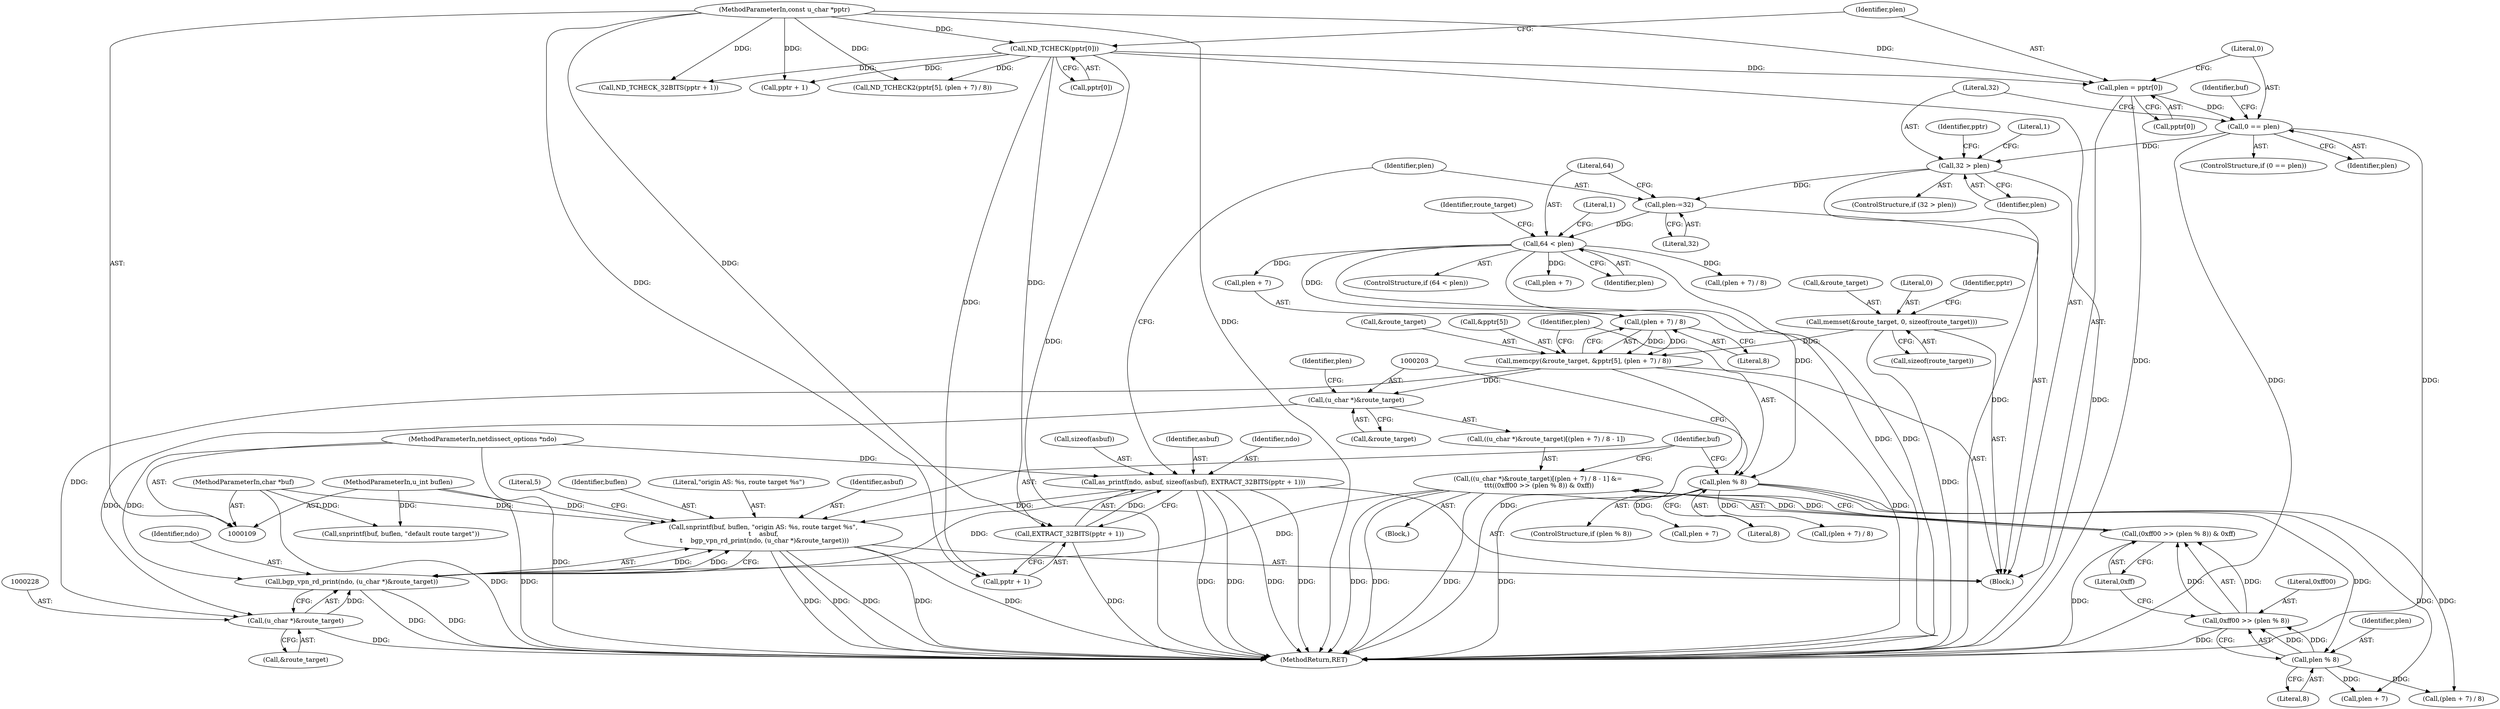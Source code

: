 digraph "0_tcpdump_bd4e697ebd6c8457efa8f28f6831fc929b88a014@API" {
"1000220" [label="(Call,snprintf(buf, buflen, \"origin AS: %s, route target %s\",\n\t    asbuf,\n \t    bgp_vpn_rd_print(ndo, (u_char *)&route_target)))"];
"1000112" [label="(MethodParameterIn,char *buf)"];
"1000113" [label="(MethodParameterIn,u_int buflen)"];
"1000149" [label="(Call,as_printf(ndo, asbuf, sizeof(asbuf), EXTRACT_32BITS(pptr + 1)))"];
"1000110" [label="(MethodParameterIn,netdissect_options *ndo)"];
"1000154" [label="(Call,EXTRACT_32BITS(pptr + 1))"];
"1000111" [label="(MethodParameterIn,const u_char *pptr)"];
"1000118" [label="(Call,ND_TCHECK(pptr[0]))"];
"1000225" [label="(Call,bgp_vpn_rd_print(ndo, (u_char *)&route_target))"];
"1000227" [label="(Call,(u_char *)&route_target)"];
"1000183" [label="(Call,memcpy(&route_target, &pptr[5], (plen + 7) / 8))"];
"1000168" [label="(Call,memset(&route_target, 0, sizeof(route_target)))"];
"1000190" [label="(Call,(plen + 7) / 8)"];
"1000162" [label="(Call,64 < plen)"];
"1000158" [label="(Call,plen-=32)"];
"1000139" [label="(Call,32 > plen)"];
"1000128" [label="(Call,0 == plen)"];
"1000122" [label="(Call,plen = pptr[0])"];
"1000202" [label="(Call,(u_char *)&route_target)"];
"1000200" [label="(Call,((u_char *)&route_target)[(plen + 7) / 8 - 1] &=\n \t\t\t((0xff00 >> (plen % 8)) & 0xff))"];
"1000213" [label="(Call,(0xff00 >> (plen % 8)) & 0xff)"];
"1000214" [label="(Call,0xff00 >> (plen % 8))"];
"1000216" [label="(Call,plen % 8)"];
"1000196" [label="(Call,plen % 8)"];
"1000114" [label="(Block,)"];
"1000124" [label="(Call,pptr[0])"];
"1000184" [label="(Call,&route_target)"];
"1000171" [label="(Literal,0)"];
"1000127" [label="(ControlStructure,if (0 == plen))"];
"1000222" [label="(Identifier,buflen)"];
"1000191" [label="(Call,plen + 7)"];
"1000141" [label="(Identifier,plen)"];
"1000186" [label="(Call,&pptr[5])"];
"1000199" [label="(Block,)"];
"1000202" [label="(Call,(u_char *)&route_target)"];
"1000214" [label="(Call,0xff00 >> (plen % 8))"];
"1000151" [label="(Identifier,asbuf)"];
"1000130" [label="(Identifier,plen)"];
"1000176" [label="(Identifier,pptr)"];
"1000150" [label="(Identifier,ndo)"];
"1000172" [label="(Call,sizeof(route_target))"];
"1000229" [label="(Call,&route_target)"];
"1000209" [label="(Identifier,plen)"];
"1000122" [label="(Call,plen = pptr[0])"];
"1000145" [label="(Call,ND_TCHECK_32BITS(pptr + 1))"];
"1000167" [label="(Literal,1)"];
"1000215" [label="(Literal,0xff00)"];
"1000196" [label="(Call,plen % 8)"];
"1000234" [label="(Call,(plen + 7) / 8)"];
"1000168" [label="(Call,memset(&route_target, 0, sizeof(route_target)))"];
"1000144" [label="(Literal,1)"];
"1000195" [label="(ControlStructure,if (plen % 8))"];
"1000194" [label="(Literal,8)"];
"1000198" [label="(Literal,8)"];
"1000161" [label="(ControlStructure,if (64 < plen))"];
"1000155" [label="(Call,pptr + 1)"];
"1000164" [label="(Identifier,plen)"];
"1000197" [label="(Identifier,plen)"];
"1000213" [label="(Call,(0xff00 >> (plen % 8)) & 0xff)"];
"1000159" [label="(Identifier,plen)"];
"1000204" [label="(Call,&route_target)"];
"1000119" [label="(Call,pptr[0])"];
"1000219" [label="(Literal,0xff)"];
"1000162" [label="(Call,64 < plen)"];
"1000226" [label="(Identifier,ndo)"];
"1000154" [label="(Call,EXTRACT_32BITS(pptr + 1))"];
"1000152" [label="(Call,sizeof(asbuf))"];
"1000146" [label="(Call,pptr + 1)"];
"1000160" [label="(Literal,32)"];
"1000208" [label="(Call,plen + 7)"];
"1000224" [label="(Identifier,asbuf)"];
"1000112" [label="(MethodParameterIn,char *buf)"];
"1000129" [label="(Literal,0)"];
"1000218" [label="(Literal,8)"];
"1000225" [label="(Call,bgp_vpn_rd_print(ndo, (u_char *)&route_target))"];
"1000149" [label="(Call,as_printf(ndo, asbuf, sizeof(asbuf), EXTRACT_32BITS(pptr + 1)))"];
"1000233" [label="(Literal,5)"];
"1000183" [label="(Call,memcpy(&route_target, &pptr[5], (plen + 7) / 8))"];
"1000207" [label="(Call,(plen + 7) / 8)"];
"1000110" [label="(MethodParameterIn,netdissect_options *ndo)"];
"1000190" [label="(Call,(plen + 7) / 8)"];
"1000169" [label="(Call,&route_target)"];
"1000158" [label="(Call,plen-=32)"];
"1000235" [label="(Call,plen + 7)"];
"1000221" [label="(Identifier,buf)"];
"1000123" [label="(Identifier,plen)"];
"1000147" [label="(Identifier,pptr)"];
"1000220" [label="(Call,snprintf(buf, buflen, \"origin AS: %s, route target %s\",\n\t    asbuf,\n \t    bgp_vpn_rd_print(ndo, (u_char *)&route_target)))"];
"1000139" [label="(Call,32 > plen)"];
"1000132" [label="(Call,snprintf(buf, buflen, \"default route target\"))"];
"1000113" [label="(MethodParameterIn,u_int buflen)"];
"1000200" [label="(Call,((u_char *)&route_target)[(plen + 7) / 8 - 1] &=\n \t\t\t((0xff00 >> (plen % 8)) & 0xff))"];
"1000201" [label="(Call,((u_char *)&route_target)[(plen + 7) / 8 - 1])"];
"1000179" [label="(Call,plen + 7)"];
"1000178" [label="(Call,(plen + 7) / 8)"];
"1000163" [label="(Literal,64)"];
"1000118" [label="(Call,ND_TCHECK(pptr[0]))"];
"1000223" [label="(Literal,\"origin AS: %s, route target %s\")"];
"1000138" [label="(ControlStructure,if (32 > plen))"];
"1000227" [label="(Call,(u_char *)&route_target)"];
"1000216" [label="(Call,plen % 8)"];
"1000140" [label="(Literal,32)"];
"1000133" [label="(Identifier,buf)"];
"1000243" [label="(MethodReturn,RET)"];
"1000170" [label="(Identifier,route_target)"];
"1000174" [label="(Call,ND_TCHECK2(pptr[5], (plen + 7) / 8))"];
"1000111" [label="(MethodParameterIn,const u_char *pptr)"];
"1000217" [label="(Identifier,plen)"];
"1000128" [label="(Call,0 == plen)"];
"1000220" -> "1000114"  [label="AST: "];
"1000220" -> "1000225"  [label="CFG: "];
"1000221" -> "1000220"  [label="AST: "];
"1000222" -> "1000220"  [label="AST: "];
"1000223" -> "1000220"  [label="AST: "];
"1000224" -> "1000220"  [label="AST: "];
"1000225" -> "1000220"  [label="AST: "];
"1000233" -> "1000220"  [label="CFG: "];
"1000220" -> "1000243"  [label="DDG: "];
"1000220" -> "1000243"  [label="DDG: "];
"1000220" -> "1000243"  [label="DDG: "];
"1000220" -> "1000243"  [label="DDG: "];
"1000220" -> "1000243"  [label="DDG: "];
"1000112" -> "1000220"  [label="DDG: "];
"1000113" -> "1000220"  [label="DDG: "];
"1000149" -> "1000220"  [label="DDG: "];
"1000225" -> "1000220"  [label="DDG: "];
"1000225" -> "1000220"  [label="DDG: "];
"1000112" -> "1000109"  [label="AST: "];
"1000112" -> "1000243"  [label="DDG: "];
"1000112" -> "1000132"  [label="DDG: "];
"1000113" -> "1000109"  [label="AST: "];
"1000113" -> "1000243"  [label="DDG: "];
"1000113" -> "1000132"  [label="DDG: "];
"1000149" -> "1000114"  [label="AST: "];
"1000149" -> "1000154"  [label="CFG: "];
"1000150" -> "1000149"  [label="AST: "];
"1000151" -> "1000149"  [label="AST: "];
"1000152" -> "1000149"  [label="AST: "];
"1000154" -> "1000149"  [label="AST: "];
"1000159" -> "1000149"  [label="CFG: "];
"1000149" -> "1000243"  [label="DDG: "];
"1000149" -> "1000243"  [label="DDG: "];
"1000149" -> "1000243"  [label="DDG: "];
"1000149" -> "1000243"  [label="DDG: "];
"1000110" -> "1000149"  [label="DDG: "];
"1000154" -> "1000149"  [label="DDG: "];
"1000149" -> "1000225"  [label="DDG: "];
"1000110" -> "1000109"  [label="AST: "];
"1000110" -> "1000243"  [label="DDG: "];
"1000110" -> "1000225"  [label="DDG: "];
"1000154" -> "1000155"  [label="CFG: "];
"1000155" -> "1000154"  [label="AST: "];
"1000154" -> "1000243"  [label="DDG: "];
"1000111" -> "1000154"  [label="DDG: "];
"1000118" -> "1000154"  [label="DDG: "];
"1000111" -> "1000109"  [label="AST: "];
"1000111" -> "1000243"  [label="DDG: "];
"1000111" -> "1000118"  [label="DDG: "];
"1000111" -> "1000122"  [label="DDG: "];
"1000111" -> "1000145"  [label="DDG: "];
"1000111" -> "1000146"  [label="DDG: "];
"1000111" -> "1000155"  [label="DDG: "];
"1000111" -> "1000174"  [label="DDG: "];
"1000118" -> "1000114"  [label="AST: "];
"1000118" -> "1000119"  [label="CFG: "];
"1000119" -> "1000118"  [label="AST: "];
"1000123" -> "1000118"  [label="CFG: "];
"1000118" -> "1000243"  [label="DDG: "];
"1000118" -> "1000122"  [label="DDG: "];
"1000118" -> "1000145"  [label="DDG: "];
"1000118" -> "1000146"  [label="DDG: "];
"1000118" -> "1000155"  [label="DDG: "];
"1000118" -> "1000174"  [label="DDG: "];
"1000225" -> "1000227"  [label="CFG: "];
"1000226" -> "1000225"  [label="AST: "];
"1000227" -> "1000225"  [label="AST: "];
"1000225" -> "1000243"  [label="DDG: "];
"1000225" -> "1000243"  [label="DDG: "];
"1000227" -> "1000225"  [label="DDG: "];
"1000200" -> "1000225"  [label="DDG: "];
"1000227" -> "1000229"  [label="CFG: "];
"1000228" -> "1000227"  [label="AST: "];
"1000229" -> "1000227"  [label="AST: "];
"1000227" -> "1000243"  [label="DDG: "];
"1000183" -> "1000227"  [label="DDG: "];
"1000202" -> "1000227"  [label="DDG: "];
"1000183" -> "1000114"  [label="AST: "];
"1000183" -> "1000190"  [label="CFG: "];
"1000184" -> "1000183"  [label="AST: "];
"1000186" -> "1000183"  [label="AST: "];
"1000190" -> "1000183"  [label="AST: "];
"1000197" -> "1000183"  [label="CFG: "];
"1000183" -> "1000243"  [label="DDG: "];
"1000183" -> "1000243"  [label="DDG: "];
"1000168" -> "1000183"  [label="DDG: "];
"1000190" -> "1000183"  [label="DDG: "];
"1000190" -> "1000183"  [label="DDG: "];
"1000183" -> "1000202"  [label="DDG: "];
"1000168" -> "1000114"  [label="AST: "];
"1000168" -> "1000172"  [label="CFG: "];
"1000169" -> "1000168"  [label="AST: "];
"1000171" -> "1000168"  [label="AST: "];
"1000172" -> "1000168"  [label="AST: "];
"1000176" -> "1000168"  [label="CFG: "];
"1000168" -> "1000243"  [label="DDG: "];
"1000190" -> "1000194"  [label="CFG: "];
"1000191" -> "1000190"  [label="AST: "];
"1000194" -> "1000190"  [label="AST: "];
"1000162" -> "1000190"  [label="DDG: "];
"1000162" -> "1000161"  [label="AST: "];
"1000162" -> "1000164"  [label="CFG: "];
"1000163" -> "1000162"  [label="AST: "];
"1000164" -> "1000162"  [label="AST: "];
"1000167" -> "1000162"  [label="CFG: "];
"1000170" -> "1000162"  [label="CFG: "];
"1000162" -> "1000243"  [label="DDG: "];
"1000162" -> "1000243"  [label="DDG: "];
"1000158" -> "1000162"  [label="DDG: "];
"1000162" -> "1000178"  [label="DDG: "];
"1000162" -> "1000179"  [label="DDG: "];
"1000162" -> "1000191"  [label="DDG: "];
"1000162" -> "1000196"  [label="DDG: "];
"1000158" -> "1000114"  [label="AST: "];
"1000158" -> "1000160"  [label="CFG: "];
"1000159" -> "1000158"  [label="AST: "];
"1000160" -> "1000158"  [label="AST: "];
"1000163" -> "1000158"  [label="CFG: "];
"1000139" -> "1000158"  [label="DDG: "];
"1000139" -> "1000138"  [label="AST: "];
"1000139" -> "1000141"  [label="CFG: "];
"1000140" -> "1000139"  [label="AST: "];
"1000141" -> "1000139"  [label="AST: "];
"1000144" -> "1000139"  [label="CFG: "];
"1000147" -> "1000139"  [label="CFG: "];
"1000139" -> "1000243"  [label="DDG: "];
"1000139" -> "1000243"  [label="DDG: "];
"1000128" -> "1000139"  [label="DDG: "];
"1000128" -> "1000127"  [label="AST: "];
"1000128" -> "1000130"  [label="CFG: "];
"1000129" -> "1000128"  [label="AST: "];
"1000130" -> "1000128"  [label="AST: "];
"1000133" -> "1000128"  [label="CFG: "];
"1000140" -> "1000128"  [label="CFG: "];
"1000128" -> "1000243"  [label="DDG: "];
"1000128" -> "1000243"  [label="DDG: "];
"1000122" -> "1000128"  [label="DDG: "];
"1000122" -> "1000114"  [label="AST: "];
"1000122" -> "1000124"  [label="CFG: "];
"1000123" -> "1000122"  [label="AST: "];
"1000124" -> "1000122"  [label="AST: "];
"1000129" -> "1000122"  [label="CFG: "];
"1000122" -> "1000243"  [label="DDG: "];
"1000202" -> "1000201"  [label="AST: "];
"1000202" -> "1000204"  [label="CFG: "];
"1000203" -> "1000202"  [label="AST: "];
"1000204" -> "1000202"  [label="AST: "];
"1000209" -> "1000202"  [label="CFG: "];
"1000200" -> "1000199"  [label="AST: "];
"1000200" -> "1000213"  [label="CFG: "];
"1000201" -> "1000200"  [label="AST: "];
"1000213" -> "1000200"  [label="AST: "];
"1000221" -> "1000200"  [label="CFG: "];
"1000200" -> "1000243"  [label="DDG: "];
"1000200" -> "1000243"  [label="DDG: "];
"1000200" -> "1000243"  [label="DDG: "];
"1000213" -> "1000200"  [label="DDG: "];
"1000213" -> "1000200"  [label="DDG: "];
"1000213" -> "1000219"  [label="CFG: "];
"1000214" -> "1000213"  [label="AST: "];
"1000219" -> "1000213"  [label="AST: "];
"1000213" -> "1000243"  [label="DDG: "];
"1000214" -> "1000213"  [label="DDG: "];
"1000214" -> "1000213"  [label="DDG: "];
"1000214" -> "1000216"  [label="CFG: "];
"1000215" -> "1000214"  [label="AST: "];
"1000216" -> "1000214"  [label="AST: "];
"1000219" -> "1000214"  [label="CFG: "];
"1000214" -> "1000243"  [label="DDG: "];
"1000216" -> "1000214"  [label="DDG: "];
"1000216" -> "1000214"  [label="DDG: "];
"1000216" -> "1000218"  [label="CFG: "];
"1000217" -> "1000216"  [label="AST: "];
"1000218" -> "1000216"  [label="AST: "];
"1000196" -> "1000216"  [label="DDG: "];
"1000216" -> "1000234"  [label="DDG: "];
"1000216" -> "1000235"  [label="DDG: "];
"1000196" -> "1000195"  [label="AST: "];
"1000196" -> "1000198"  [label="CFG: "];
"1000197" -> "1000196"  [label="AST: "];
"1000198" -> "1000196"  [label="AST: "];
"1000203" -> "1000196"  [label="CFG: "];
"1000221" -> "1000196"  [label="CFG: "];
"1000196" -> "1000243"  [label="DDG: "];
"1000196" -> "1000207"  [label="DDG: "];
"1000196" -> "1000208"  [label="DDG: "];
"1000196" -> "1000234"  [label="DDG: "];
"1000196" -> "1000235"  [label="DDG: "];
}

